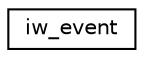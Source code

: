 digraph G
{
  edge [fontname="Helvetica",fontsize="10",labelfontname="Helvetica",labelfontsize="10"];
  node [fontname="Helvetica",fontsize="10",shape=record];
  rankdir="LR";
  Node1 [label="iw_event",height=0.2,width=0.4,color="black", fillcolor="white", style="filled",URL="$structiw__event.html"];
}
